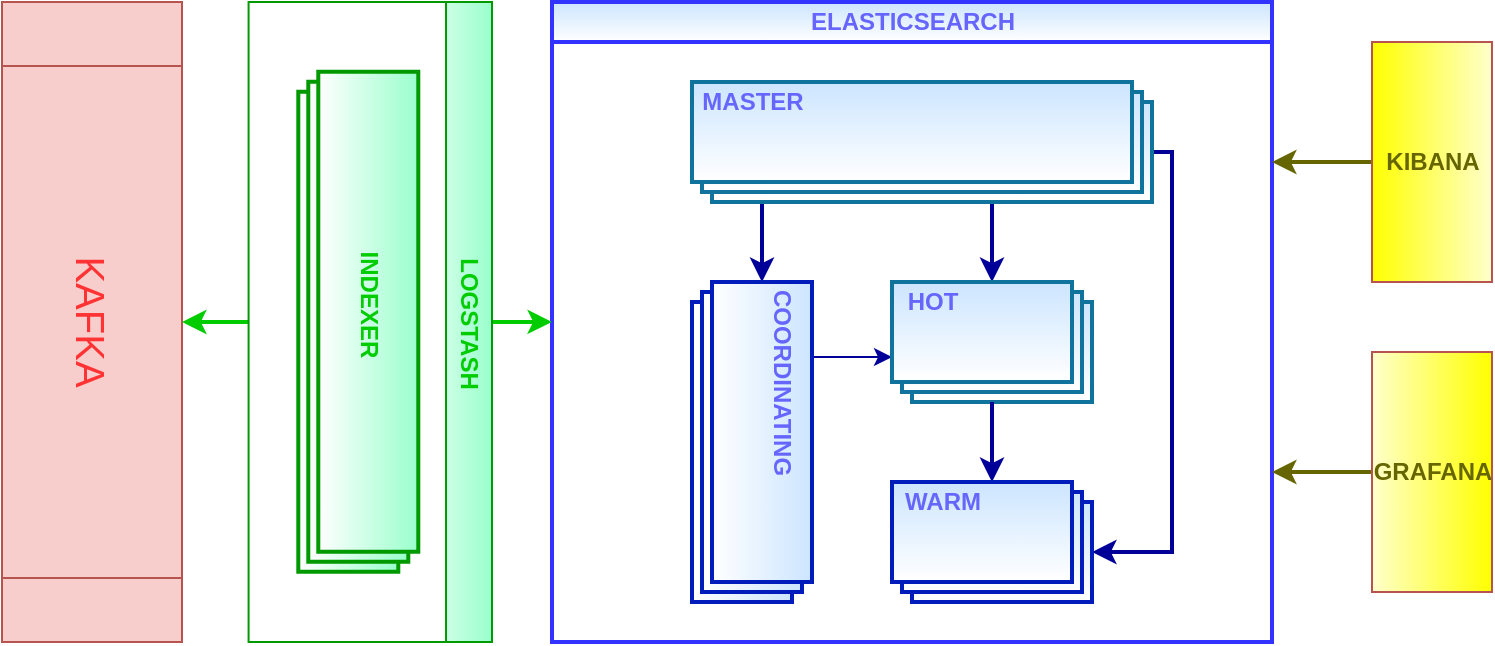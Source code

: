 <mxfile version="14.4.4" type="github">
  <diagram id="R2lEEEUBdFMjLlhIrx00" name="Page-1">
    <mxGraphModel dx="1249" dy="762" grid="1" gridSize="10" guides="1" tooltips="1" connect="1" arrows="1" fold="1" page="1" pageScale="1" pageWidth="1100" pageHeight="850" math="0" shadow="0" extFonts="Permanent Marker^https://fonts.googleapis.com/css?family=Permanent+Marker">
      <root>
        <mxCell id="0" />
        <mxCell id="1" parent="0" />
        <mxCell id="uSduwXZltjfLBemW7_SH-1" value="&lt;span style=&quot;font-size: 20px;&quot;&gt;KAFKA&lt;/span&gt;" style="shape=process;whiteSpace=wrap;html=1;backgroundOutline=1;direction=west;verticalAlign=middle;fontStyle=0;labelBackgroundColor=none;labelBorderColor=none;fillColor=#f8cecc;strokeColor=#b85450;fontColor=#FF3333;rotation=90;flipV=1;flipH=0;fontSize=20;" vertex="1" parent="1">
          <mxGeometry x="160" y="315" width="320" height="90" as="geometry" />
        </mxCell>
        <mxCell id="uSduwXZltjfLBemW7_SH-2" value="ELASTICSEARCH" style="swimlane;html=1;startSize=20;horizontal=1;containerType=tree;labelBackgroundColor=none;fillColor=#cce5ff;rounded=0;shadow=0;sketch=0;gradientColor=#ffffff;swimlaneFillColor=none;strokeColor=#3333FF;strokeWidth=2;fontColor=#6666FF;" vertex="1" parent="1">
          <mxGeometry x="550" y="200" width="360" height="320" as="geometry" />
        </mxCell>
        <mxCell id="uSduwXZltjfLBemW7_SH-36" style="edgeStyle=orthogonalEdgeStyle;rounded=0;orthogonalLoop=1;jettySize=auto;html=1;entryX=0;entryY=0;entryDx=0;entryDy=25;entryPerimeter=0;fontColor=#FF3333;strokeColor=#000099;strokeWidth=2;" edge="1" parent="uSduwXZltjfLBemW7_SH-2" source="uSduwXZltjfLBemW7_SH-19" target="uSduwXZltjfLBemW7_SH-28">
          <mxGeometry relative="1" as="geometry">
            <Array as="points">
              <mxPoint x="105" y="110" />
              <mxPoint x="105" y="110" />
            </Array>
          </mxGeometry>
        </mxCell>
        <mxCell id="uSduwXZltjfLBemW7_SH-68" style="edgeStyle=orthogonalEdgeStyle;rounded=0;orthogonalLoop=1;jettySize=auto;html=1;exitX=0;exitY=0;exitDx=120;exitDy=60;exitPerimeter=0;fontColor=#FF3333;strokeColor=#000099;strokeWidth=2;" edge="1" parent="uSduwXZltjfLBemW7_SH-2" source="uSduwXZltjfLBemW7_SH-19" target="uSduwXZltjfLBemW7_SH-52">
          <mxGeometry relative="1" as="geometry">
            <Array as="points">
              <mxPoint x="220" y="100" />
            </Array>
          </mxGeometry>
        </mxCell>
        <mxCell id="uSduwXZltjfLBemW7_SH-69" style="edgeStyle=orthogonalEdgeStyle;rounded=0;orthogonalLoop=1;jettySize=auto;html=1;exitX=0;exitY=0;exitDx=230;exitDy=35;exitPerimeter=0;entryX=0;entryY=0;entryDx=100;entryDy=35;entryPerimeter=0;fontColor=#FF3333;strokeColor=#000099;strokeWidth=2;" edge="1" parent="uSduwXZltjfLBemW7_SH-2" source="uSduwXZltjfLBemW7_SH-19" target="uSduwXZltjfLBemW7_SH-54">
          <mxGeometry relative="1" as="geometry">
            <Array as="points">
              <mxPoint x="310" y="75" />
              <mxPoint x="310" y="275" />
            </Array>
          </mxGeometry>
        </mxCell>
        <mxCell id="uSduwXZltjfLBemW7_SH-19" value="" style="verticalLabelPosition=bottom;verticalAlign=top;html=1;shape=mxgraph.basic.layered_rect;dx=10;outlineConnect=0;labelBackgroundColor=none;labelBorderColor=none;strokeColor=#10739e;strokeWidth=2;fillColor=#CCE5FF;gradientColor=#ffffff;fontStyle=1;fontColor=#6666FF;" vertex="1" parent="uSduwXZltjfLBemW7_SH-2">
          <mxGeometry x="70" y="40" width="230" height="60" as="geometry" />
        </mxCell>
        <mxCell id="uSduwXZltjfLBemW7_SH-67" style="edgeStyle=orthogonalEdgeStyle;rounded=0;orthogonalLoop=1;jettySize=auto;html=1;exitX=0;exitY=0;exitDx=37.5;exitDy=0;exitPerimeter=0;entryX=0;entryY=0;entryDx=0;entryDy=37.5;entryPerimeter=0;fontColor=#FF3333;strokeColor=#000099;" edge="1" parent="uSduwXZltjfLBemW7_SH-2" source="uSduwXZltjfLBemW7_SH-28" target="uSduwXZltjfLBemW7_SH-52">
          <mxGeometry relative="1" as="geometry" />
        </mxCell>
        <mxCell id="uSduwXZltjfLBemW7_SH-28" value="" style="verticalLabelPosition=bottom;verticalAlign=top;html=1;shape=mxgraph.basic.layered_rect;dx=10;outlineConnect=0;labelBackgroundColor=none;fontColor=#ffffff;labelBorderColor=none;direction=south;strokeColor=#001DBC;strokeWidth=2;fillColor=#CCE5FF;gradientColor=#ffffff;" vertex="1" parent="uSduwXZltjfLBemW7_SH-2">
          <mxGeometry x="70" y="140" width="60" height="160" as="geometry" />
        </mxCell>
        <mxCell id="uSduwXZltjfLBemW7_SH-52" value="" style="verticalLabelPosition=bottom;verticalAlign=top;html=1;shape=mxgraph.basic.layered_rect;dx=10;outlineConnect=0;labelBackgroundColor=none;strokeColor=#10739e;strokeWidth=2;fillColor=#CCE5FF;gradientColor=#ffffff;" vertex="1" parent="uSduwXZltjfLBemW7_SH-2">
          <mxGeometry x="170" y="140" width="100" height="60" as="geometry" />
        </mxCell>
        <mxCell id="uSduwXZltjfLBemW7_SH-53" value="" style="edgeStyle=orthogonalEdgeStyle;rounded=0;orthogonalLoop=1;jettySize=auto;html=1;strokeColor=#000099;strokeWidth=2;" edge="1" source="uSduwXZltjfLBemW7_SH-52" target="uSduwXZltjfLBemW7_SH-54" parent="uSduwXZltjfLBemW7_SH-2">
          <mxGeometry relative="1" as="geometry" />
        </mxCell>
        <mxCell id="uSduwXZltjfLBemW7_SH-54" value="" style="verticalLabelPosition=bottom;verticalAlign=top;html=1;shape=mxgraph.basic.layered_rect;dx=10;outlineConnect=0;labelBackgroundColor=none;fontColor=#ffffff;strokeWidth=2;strokeColor=#001DBC;fillColor=#CCE5FF;gradientColor=#ffffff;" vertex="1" parent="uSduwXZltjfLBemW7_SH-2">
          <mxGeometry x="170" y="240" width="100" height="60" as="geometry" />
        </mxCell>
        <mxCell id="uSduwXZltjfLBemW7_SH-75" value="COORDINATING" style="text;html=1;align=center;verticalAlign=middle;resizable=0;points=[];autosize=1;rotation=90;fontColor=#6666FF;fontStyle=1" vertex="1" parent="uSduwXZltjfLBemW7_SH-2">
          <mxGeometry x="60" y="180" width="110" height="20" as="geometry" />
        </mxCell>
        <mxCell id="uSduwXZltjfLBemW7_SH-88" value="HOT" style="text;html=1;align=center;verticalAlign=middle;resizable=0;points=[];autosize=1;fontColor=#6666FF;fontStyle=1" vertex="1" parent="uSduwXZltjfLBemW7_SH-2">
          <mxGeometry x="170" y="140" width="40" height="20" as="geometry" />
        </mxCell>
        <mxCell id="uSduwXZltjfLBemW7_SH-89" value="WARM" style="text;html=1;align=center;verticalAlign=middle;resizable=0;points=[];autosize=1;fontColor=#6666FF;fontStyle=1" vertex="1" parent="uSduwXZltjfLBemW7_SH-2">
          <mxGeometry x="170" y="240" width="50" height="20" as="geometry" />
        </mxCell>
        <mxCell id="uSduwXZltjfLBemW7_SH-90" value="MASTER" style="text;html=1;align=center;verticalAlign=middle;resizable=0;points=[];autosize=1;fontColor=#6666FF;fontStyle=1" vertex="1" parent="uSduwXZltjfLBemW7_SH-2">
          <mxGeometry x="65" y="40" width="70" height="20" as="geometry" />
        </mxCell>
        <mxCell id="wwj9QO_b-XbSle_AMWVH-4" style="edgeStyle=orthogonalEdgeStyle;rounded=0;orthogonalLoop=1;jettySize=auto;html=1;entryX=1;entryY=0.25;entryDx=0;entryDy=0;fontColor=#666600;strokeColor=#666600;strokeWidth=2;" edge="1" parent="1" source="wwj9QO_b-XbSle_AMWVH-1" target="uSduwXZltjfLBemW7_SH-2">
          <mxGeometry relative="1" as="geometry" />
        </mxCell>
        <mxCell id="wwj9QO_b-XbSle_AMWVH-1" value="KIBANA" style="verticalLabelPosition=middle;verticalAlign=middle;shape=mxgraph.basic.rect;fillColor2=none;strokeWidth=1;size=20;indent=5;rounded=0;shadow=0;labelBackgroundColor=none;sketch=0;rotation=90;horizontal=0;labelPosition=center;align=center;html=1;strokeColor=#b85450;fillColor=#FFFF00;gradientDirection=north;gradientColor=#FFFFCC;fontColor=#666600;fontStyle=1;rotatable=0;" vertex="1" parent="1">
          <mxGeometry x="930" y="250" width="120" height="60" as="geometry" />
        </mxCell>
        <mxCell id="wwj9QO_b-XbSle_AMWVH-5" style="edgeStyle=orthogonalEdgeStyle;rounded=0;orthogonalLoop=1;jettySize=auto;html=1;fontColor=#666600;strokeColor=#666600;strokeWidth=2;" edge="1" parent="1" source="wwj9QO_b-XbSle_AMWVH-3">
          <mxGeometry relative="1" as="geometry">
            <mxPoint x="910" y="435" as="targetPoint" />
          </mxGeometry>
        </mxCell>
        <mxCell id="wwj9QO_b-XbSle_AMWVH-3" value="GRAFANA" style="verticalLabelPosition=middle;verticalAlign=middle;shape=mxgraph.basic.rect;fillColor2=none;strokeWidth=1;size=20;indent=5;rounded=0;shadow=0;labelBackgroundColor=none;sketch=0;rotation=90;horizontal=0;labelPosition=center;align=center;html=1;strokeColor=#b85450;fillColor=#FFFF00;gradientDirection=north;gradientColor=#FFFFCC;fontStyle=1;fontColor=#666600;direction=west;perimeterSpacing=0;snapToPoint=0;portConstraintRotation=0;metaEdit=0;backgroundOutline=0;rotatable=0;" vertex="1" parent="1">
          <mxGeometry x="930" y="405" width="120" height="60" as="geometry" />
        </mxCell>
        <mxCell id="wwj9QO_b-XbSle_AMWVH-11" style="edgeStyle=orthogonalEdgeStyle;rounded=0;orthogonalLoop=1;jettySize=auto;html=1;entryX=0;entryY=0.5;entryDx=0;entryDy=0;strokeWidth=2;fontSize=20;fontColor=#00CC00;strokeColor=#00CC00;" edge="1" parent="1" source="wwj9QO_b-XbSle_AMWVH-6" target="uSduwXZltjfLBemW7_SH-2">
          <mxGeometry relative="1" as="geometry" />
        </mxCell>
        <mxCell id="wwj9QO_b-XbSle_AMWVH-12" style="edgeStyle=orthogonalEdgeStyle;rounded=0;orthogonalLoop=1;jettySize=auto;html=1;entryX=0.5;entryY=1;entryDx=0;entryDy=0;strokeColor=#00CC00;strokeWidth=2;fontSize=20;fontColor=#00CC00;" edge="1" parent="1" source="wwj9QO_b-XbSle_AMWVH-6" target="uSduwXZltjfLBemW7_SH-1">
          <mxGeometry relative="1" as="geometry" />
        </mxCell>
        <mxCell id="wwj9QO_b-XbSle_AMWVH-6" value="LOGSTASH" style="swimlane;rounded=0;shadow=0;labelBackgroundColor=none;sketch=0;strokeWidth=1;html=1;rotation=90;fillColor=#99FFCC;gradientColor=#CCFFE6;fontColor=#00CC00;strokeColor=#009900;" vertex="1" parent="1">
          <mxGeometry x="299.15" y="299.15" width="320" height="121.72" as="geometry" />
        </mxCell>
        <mxCell id="wwj9QO_b-XbSle_AMWVH-9" value="" style="verticalLabelPosition=bottom;verticalAlign=top;html=1;shape=mxgraph.basic.layered_rect;dx=10;outlineConnect=0;labelBackgroundColor=none;fontColor=#ffffff;labelBorderColor=none;direction=south;strokeWidth=2;gradientColor=#ffffff;fillColor=#99FFCC;strokeColor=#009900;" vertex="1" parent="wwj9QO_b-XbSle_AMWVH-6">
          <mxGeometry x="124" y="-64.29" width="60" height="250" as="geometry" />
        </mxCell>
        <mxCell id="wwj9QO_b-XbSle_AMWVH-10" value="INDEXER" style="text;html=1;align=center;verticalAlign=middle;resizable=0;points=[];autosize=1;rotation=90;fontStyle=1;fontColor=#00CC00;" vertex="1" parent="wwj9QO_b-XbSle_AMWVH-6">
          <mxGeometry x="124" y="41.96" width="70" height="20" as="geometry" />
        </mxCell>
      </root>
    </mxGraphModel>
  </diagram>
</mxfile>
